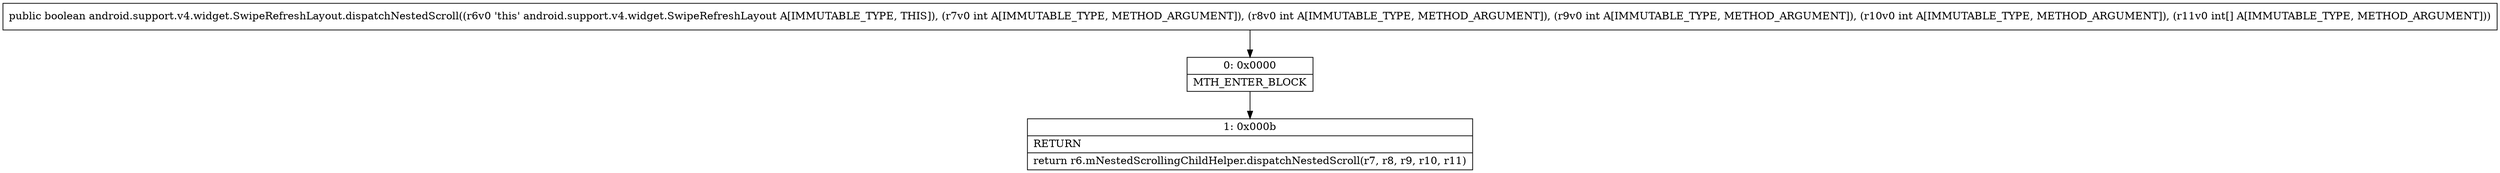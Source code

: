 digraph "CFG forandroid.support.v4.widget.SwipeRefreshLayout.dispatchNestedScroll(IIII[I)Z" {
Node_0 [shape=record,label="{0\:\ 0x0000|MTH_ENTER_BLOCK\l}"];
Node_1 [shape=record,label="{1\:\ 0x000b|RETURN\l|return r6.mNestedScrollingChildHelper.dispatchNestedScroll(r7, r8, r9, r10, r11)\l}"];
MethodNode[shape=record,label="{public boolean android.support.v4.widget.SwipeRefreshLayout.dispatchNestedScroll((r6v0 'this' android.support.v4.widget.SwipeRefreshLayout A[IMMUTABLE_TYPE, THIS]), (r7v0 int A[IMMUTABLE_TYPE, METHOD_ARGUMENT]), (r8v0 int A[IMMUTABLE_TYPE, METHOD_ARGUMENT]), (r9v0 int A[IMMUTABLE_TYPE, METHOD_ARGUMENT]), (r10v0 int A[IMMUTABLE_TYPE, METHOD_ARGUMENT]), (r11v0 int[] A[IMMUTABLE_TYPE, METHOD_ARGUMENT])) }"];
MethodNode -> Node_0;
Node_0 -> Node_1;
}


